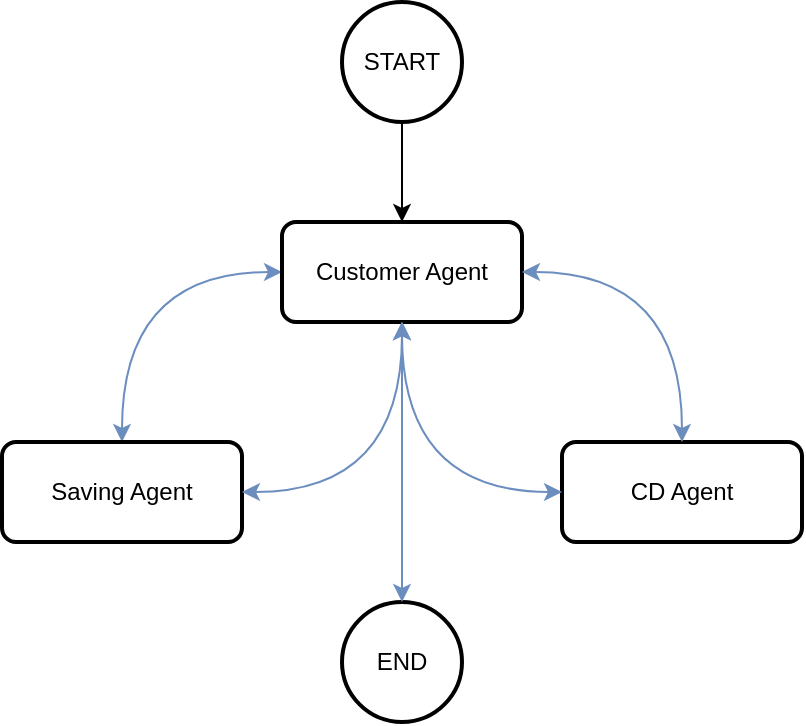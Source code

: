 <mxfile>
    <diagram id="Z3gAyjk-pMmLyL40MJ9L" name="Page-1">
        <mxGraphModel dx="977" dy="641" grid="1" gridSize="10" guides="1" tooltips="1" connect="1" arrows="1" fold="1" page="1" pageScale="1" pageWidth="1100" pageHeight="850" math="0" shadow="0">
            <root>
                <mxCell id="0"/>
                <mxCell id="1" parent="0"/>
                <mxCell id="7" style="edgeStyle=none;html=1;exitX=0.5;exitY=1;exitDx=0;exitDy=0;exitPerimeter=0;entryX=0.5;entryY=0;entryDx=0;entryDy=0;" edge="1" parent="1" source="3" target="5">
                    <mxGeometry relative="1" as="geometry"/>
                </mxCell>
                <mxCell id="3" value="START" style="strokeWidth=2;html=1;shape=mxgraph.flowchart.start_2;whiteSpace=wrap;" vertex="1" parent="1">
                    <mxGeometry x="400" y="80" width="60" height="60" as="geometry"/>
                </mxCell>
                <mxCell id="4" value="END" style="strokeWidth=2;html=1;shape=mxgraph.flowchart.start_2;whiteSpace=wrap;" vertex="1" parent="1">
                    <mxGeometry x="400" y="380" width="60" height="60" as="geometry"/>
                </mxCell>
                <mxCell id="11" style="html=1;exitX=0;exitY=0.5;exitDx=0;exitDy=0;entryX=0.5;entryY=0;entryDx=0;entryDy=0;startArrow=classic;startFill=1;fillColor=#dae8fc;strokeColor=#6c8ebf;edgeStyle=orthogonalEdgeStyle;curved=1;" edge="1" parent="1" source="5" target="8">
                    <mxGeometry relative="1" as="geometry"/>
                </mxCell>
                <mxCell id="5" value="Customer Agent" style="rounded=1;whiteSpace=wrap;html=1;absoluteArcSize=1;arcSize=14;strokeWidth=2;" vertex="1" parent="1">
                    <mxGeometry x="370" y="190" width="120" height="50" as="geometry"/>
                </mxCell>
                <mxCell id="8" value="Saving Agent&lt;span style=&quot;color: rgba(0, 0, 0, 0); font-family: monospace; font-size: 0px; text-align: start;&quot;&gt;%3CmxGraphModel%3E%3Croot%3E%3CmxCell%20id%3D%220%22%2F%3E%3CmxCell%20id%3D%221%22%20parent%3D%220%22%2F%3E%3CmxCell%20id%3D%222%22%20value%3D%22Customer%20Agent%22%20style%3D%22rounded%3D1%3BwhiteSpace%3Dwrap%3Bhtml%3D1%3BabsoluteArcSize%3D1%3BarcSize%3D14%3BstrokeWidth%3D2%3B%22%20vertex%3D%221%22%20parent%3D%221%22%3E%3CmxGeometry%20x%3D%22370%22%20y%3D%22190%22%20width%3D%22120%22%20height%3D%2250%22%20as%3D%22geometry%22%2F%3E%3C%2FmxCell%3E%3C%2Froot%3E%3C%2FmxGraphModel%3E&lt;/span&gt;" style="rounded=1;whiteSpace=wrap;html=1;absoluteArcSize=1;arcSize=14;strokeWidth=2;" vertex="1" parent="1">
                    <mxGeometry x="230" y="300" width="120" height="50" as="geometry"/>
                </mxCell>
                <mxCell id="9" value="CD Agent" style="rounded=1;whiteSpace=wrap;html=1;absoluteArcSize=1;arcSize=14;strokeWidth=2;" vertex="1" parent="1">
                    <mxGeometry x="510" y="300" width="120" height="50" as="geometry"/>
                </mxCell>
                <mxCell id="12" style="html=1;exitX=0.5;exitY=1;exitDx=0;exitDy=0;entryX=1;entryY=0.5;entryDx=0;entryDy=0;startArrow=classic;startFill=1;fillColor=#dae8fc;strokeColor=#6c8ebf;edgeStyle=orthogonalEdgeStyle;curved=1;" edge="1" parent="1" source="5" target="8">
                    <mxGeometry relative="1" as="geometry">
                        <mxPoint x="380" y="225" as="sourcePoint"/>
                        <mxPoint x="330" y="310" as="targetPoint"/>
                    </mxGeometry>
                </mxCell>
                <mxCell id="13" style="html=1;entryX=0.5;entryY=0;entryDx=0;entryDy=0;startArrow=classic;startFill=1;fillColor=#dae8fc;strokeColor=#6c8ebf;edgeStyle=orthogonalEdgeStyle;curved=1;exitX=1;exitY=0.5;exitDx=0;exitDy=0;" edge="1" parent="1" source="5" target="9">
                    <mxGeometry relative="1" as="geometry">
                        <mxPoint x="430" y="240" as="sourcePoint"/>
                        <mxPoint x="340" y="320" as="targetPoint"/>
                    </mxGeometry>
                </mxCell>
                <mxCell id="15" style="html=1;exitX=0.5;exitY=1;exitDx=0;exitDy=0;entryX=0;entryY=0.5;entryDx=0;entryDy=0;startArrow=classic;startFill=1;fillColor=#dae8fc;strokeColor=#6c8ebf;edgeStyle=orthogonalEdgeStyle;curved=1;" edge="1" parent="1" source="5" target="9">
                    <mxGeometry relative="1" as="geometry">
                        <mxPoint x="400" y="245" as="sourcePoint"/>
                        <mxPoint x="350" y="330" as="targetPoint"/>
                    </mxGeometry>
                </mxCell>
                <mxCell id="16" style="html=1;entryX=0.5;entryY=0;entryDx=0;entryDy=0;startArrow=classic;startFill=1;fillColor=#dae8fc;strokeColor=#6c8ebf;entryPerimeter=0;" edge="1" parent="1" target="4">
                    <mxGeometry relative="1" as="geometry">
                        <mxPoint x="430" y="240" as="sourcePoint"/>
                        <mxPoint x="520" y="335" as="targetPoint"/>
                    </mxGeometry>
                </mxCell>
            </root>
        </mxGraphModel>
    </diagram>
</mxfile>